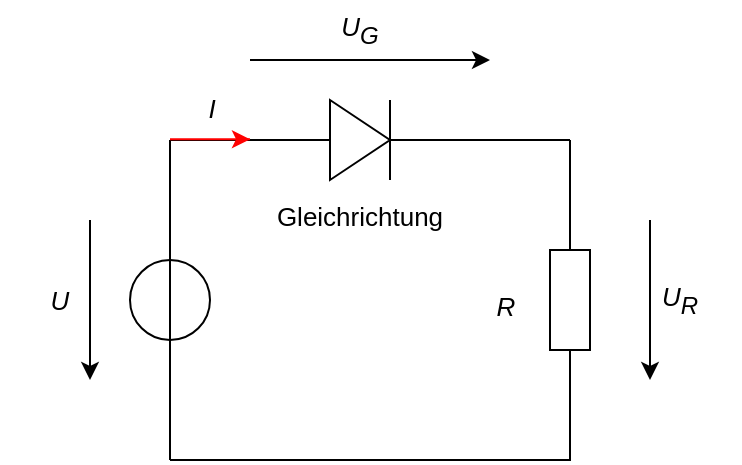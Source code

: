 <mxfile version="21.8.0" type="github">
  <diagram name="Seite-1" id="Wc0Vlnrr9CLT1wBk2gI5">
    <mxGraphModel dx="733" dy="390" grid="0" gridSize="10" guides="1" tooltips="1" connect="1" arrows="1" fold="1" page="1" pageScale="1" pageWidth="827" pageHeight="1169" math="0" shadow="0">
      <root>
        <mxCell id="0" />
        <mxCell id="1" parent="0" />
        <mxCell id="aOichYzG1Xbh21g6U90i-1" value="" style="endArrow=none;html=1;rounded=0;fontSize=13;" edge="1" parent="1">
          <mxGeometry width="50" height="50" relative="1" as="geometry">
            <mxPoint x="280" y="200" as="sourcePoint" />
            <mxPoint x="360" y="200" as="targetPoint" />
          </mxGeometry>
        </mxCell>
        <mxCell id="aOichYzG1Xbh21g6U90i-2" value="" style="endArrow=none;html=1;rounded=0;fontSize=13;" edge="1" parent="1" source="aOichYzG1Xbh21g6U90i-5">
          <mxGeometry width="50" height="50" relative="1" as="geometry">
            <mxPoint x="280" y="360" as="sourcePoint" />
            <mxPoint x="280" y="200" as="targetPoint" />
          </mxGeometry>
        </mxCell>
        <mxCell id="aOichYzG1Xbh21g6U90i-3" value="" style="endArrow=none;html=1;rounded=0;fontSize=13;" edge="1" parent="1">
          <mxGeometry width="50" height="50" relative="1" as="geometry">
            <mxPoint x="280" y="360" as="sourcePoint" />
            <mxPoint x="360" y="360" as="targetPoint" />
          </mxGeometry>
        </mxCell>
        <mxCell id="aOichYzG1Xbh21g6U90i-6" value="" style="endArrow=none;html=1;rounded=0;fontSize=13;" edge="1" parent="1" target="aOichYzG1Xbh21g6U90i-5">
          <mxGeometry width="50" height="50" relative="1" as="geometry">
            <mxPoint x="280" y="360" as="sourcePoint" />
            <mxPoint x="280" y="200" as="targetPoint" />
          </mxGeometry>
        </mxCell>
        <mxCell id="aOichYzG1Xbh21g6U90i-5" value="" style="ellipse;whiteSpace=wrap;html=1;aspect=fixed;fontSize=13;" vertex="1" parent="1">
          <mxGeometry x="260" y="260" width="40" height="40" as="geometry" />
        </mxCell>
        <mxCell id="aOichYzG1Xbh21g6U90i-7" value="" style="endArrow=none;html=1;rounded=0;exitX=0.5;exitY=1;exitDx=0;exitDy=0;entryX=0.5;entryY=0;entryDx=0;entryDy=0;fontSize=13;" edge="1" parent="1" source="aOichYzG1Xbh21g6U90i-5" target="aOichYzG1Xbh21g6U90i-5">
          <mxGeometry width="50" height="50" relative="1" as="geometry">
            <mxPoint x="390" y="270" as="sourcePoint" />
            <mxPoint x="440" y="220" as="targetPoint" />
          </mxGeometry>
        </mxCell>
        <mxCell id="aOichYzG1Xbh21g6U90i-8" value="" style="triangle;whiteSpace=wrap;html=1;fontSize=13;" vertex="1" parent="1">
          <mxGeometry x="360" y="180" width="30" height="40" as="geometry" />
        </mxCell>
        <mxCell id="aOichYzG1Xbh21g6U90i-9" value="" style="endArrow=none;html=1;rounded=0;fontSize=13;" edge="1" parent="1">
          <mxGeometry width="50" height="50" relative="1" as="geometry">
            <mxPoint x="390" y="220" as="sourcePoint" />
            <mxPoint x="390" y="180" as="targetPoint" />
          </mxGeometry>
        </mxCell>
        <mxCell id="aOichYzG1Xbh21g6U90i-11" value="" style="endArrow=none;html=1;rounded=0;fontSize=13;" edge="1" parent="1" source="aOichYzG1Xbh21g6U90i-13">
          <mxGeometry width="50" height="50" relative="1" as="geometry">
            <mxPoint x="390" y="200" as="sourcePoint" />
            <mxPoint x="360" y="360" as="targetPoint" />
            <Array as="points">
              <mxPoint x="480" y="200" />
              <mxPoint x="480" y="360" />
            </Array>
          </mxGeometry>
        </mxCell>
        <mxCell id="aOichYzG1Xbh21g6U90i-14" value="" style="endArrow=none;html=1;rounded=0;fontSize=13;" edge="1" parent="1">
          <mxGeometry width="50" height="50" relative="1" as="geometry">
            <mxPoint x="390" y="200" as="sourcePoint" />
            <mxPoint x="480" y="200" as="targetPoint" />
            <Array as="points" />
          </mxGeometry>
        </mxCell>
        <mxCell id="aOichYzG1Xbh21g6U90i-13" value="" style="rounded=0;whiteSpace=wrap;html=1;fontSize=13;" vertex="1" parent="1">
          <mxGeometry x="470" y="255" width="20" height="50" as="geometry" />
        </mxCell>
        <mxCell id="aOichYzG1Xbh21g6U90i-16" value="" style="endArrow=classic;html=1;rounded=0;fontSize=13;" edge="1" parent="1">
          <mxGeometry width="50" height="50" relative="1" as="geometry">
            <mxPoint x="240" y="240" as="sourcePoint" />
            <mxPoint x="240" y="320" as="targetPoint" />
          </mxGeometry>
        </mxCell>
        <mxCell id="aOichYzG1Xbh21g6U90i-17" value="" style="endArrow=classic;html=1;rounded=0;fontSize=13;" edge="1" parent="1">
          <mxGeometry width="50" height="50" relative="1" as="geometry">
            <mxPoint x="320" y="160" as="sourcePoint" />
            <mxPoint x="440" y="160" as="targetPoint" />
          </mxGeometry>
        </mxCell>
        <mxCell id="aOichYzG1Xbh21g6U90i-18" value="" style="endArrow=classic;html=1;rounded=0;fontSize=13;" edge="1" parent="1">
          <mxGeometry width="50" height="50" relative="1" as="geometry">
            <mxPoint x="520" y="240" as="sourcePoint" />
            <mxPoint x="520" y="320" as="targetPoint" />
          </mxGeometry>
        </mxCell>
        <mxCell id="aOichYzG1Xbh21g6U90i-19" value="" style="endArrow=classic;html=1;rounded=0;strokeColor=#ff0000;fontSize=13;" edge="1" parent="1">
          <mxGeometry width="50" height="50" relative="1" as="geometry">
            <mxPoint x="320" y="199.66" as="sourcePoint" />
            <mxPoint x="320" y="199.66" as="targetPoint" />
            <Array as="points">
              <mxPoint x="280" y="199.66" />
            </Array>
          </mxGeometry>
        </mxCell>
        <mxCell id="aOichYzG1Xbh21g6U90i-20" value="&lt;i style=&quot;font-size: 13px;&quot;&gt;U&lt;/i&gt;" style="text;strokeColor=none;align=center;fillColor=none;html=1;verticalAlign=middle;whiteSpace=wrap;rounded=0;fontSize=13;" vertex="1" parent="1">
          <mxGeometry x="195" y="265" width="60" height="30" as="geometry" />
        </mxCell>
        <mxCell id="aOichYzG1Xbh21g6U90i-21" value="&lt;i style=&quot;&quot;&gt;U&lt;sub style=&quot;&quot;&gt;&lt;font style=&quot;font-size: 12px;&quot;&gt;R&lt;/font&gt;&lt;/sub&gt;&lt;/i&gt;" style="text;strokeColor=none;align=center;fillColor=none;html=1;verticalAlign=middle;whiteSpace=wrap;rounded=0;fontSize=13;" vertex="1" parent="1">
          <mxGeometry x="505" y="265" width="60" height="30" as="geometry" />
        </mxCell>
        <mxCell id="aOichYzG1Xbh21g6U90i-22" value="&lt;i style=&quot;&quot;&gt;U&lt;sub style=&quot;&quot;&gt;&lt;font style=&quot;font-size: 12px;&quot;&gt;G&lt;/font&gt;&lt;/sub&gt;&lt;/i&gt;" style="text;strokeColor=none;align=center;fillColor=none;html=1;verticalAlign=middle;whiteSpace=wrap;rounded=0;fontSize=13;" vertex="1" parent="1">
          <mxGeometry x="345" y="130" width="60" height="30" as="geometry" />
        </mxCell>
        <mxCell id="aOichYzG1Xbh21g6U90i-23" value="&lt;i style=&quot;font-size: 13px;&quot;&gt;I&lt;/i&gt;" style="text;strokeColor=none;align=center;fillColor=none;html=1;verticalAlign=middle;whiteSpace=wrap;rounded=0;fontSize=13;" vertex="1" parent="1">
          <mxGeometry x="271" y="169" width="60" height="30" as="geometry" />
        </mxCell>
        <mxCell id="aOichYzG1Xbh21g6U90i-24" value="&lt;i style=&quot;font-size: 13px;&quot;&gt;R&lt;/i&gt;" style="text;strokeColor=none;align=center;fillColor=none;html=1;verticalAlign=middle;whiteSpace=wrap;rounded=0;fontSize=13;" vertex="1" parent="1">
          <mxGeometry x="418" y="268" width="60" height="30" as="geometry" />
        </mxCell>
        <mxCell id="aOichYzG1Xbh21g6U90i-25" value="Gleichrichtung" style="text;strokeColor=none;align=center;fillColor=none;html=1;verticalAlign=middle;whiteSpace=wrap;rounded=0;fontSize=13;" vertex="1" parent="1">
          <mxGeometry x="324" y="223" width="102" height="30" as="geometry" />
        </mxCell>
      </root>
    </mxGraphModel>
  </diagram>
</mxfile>
